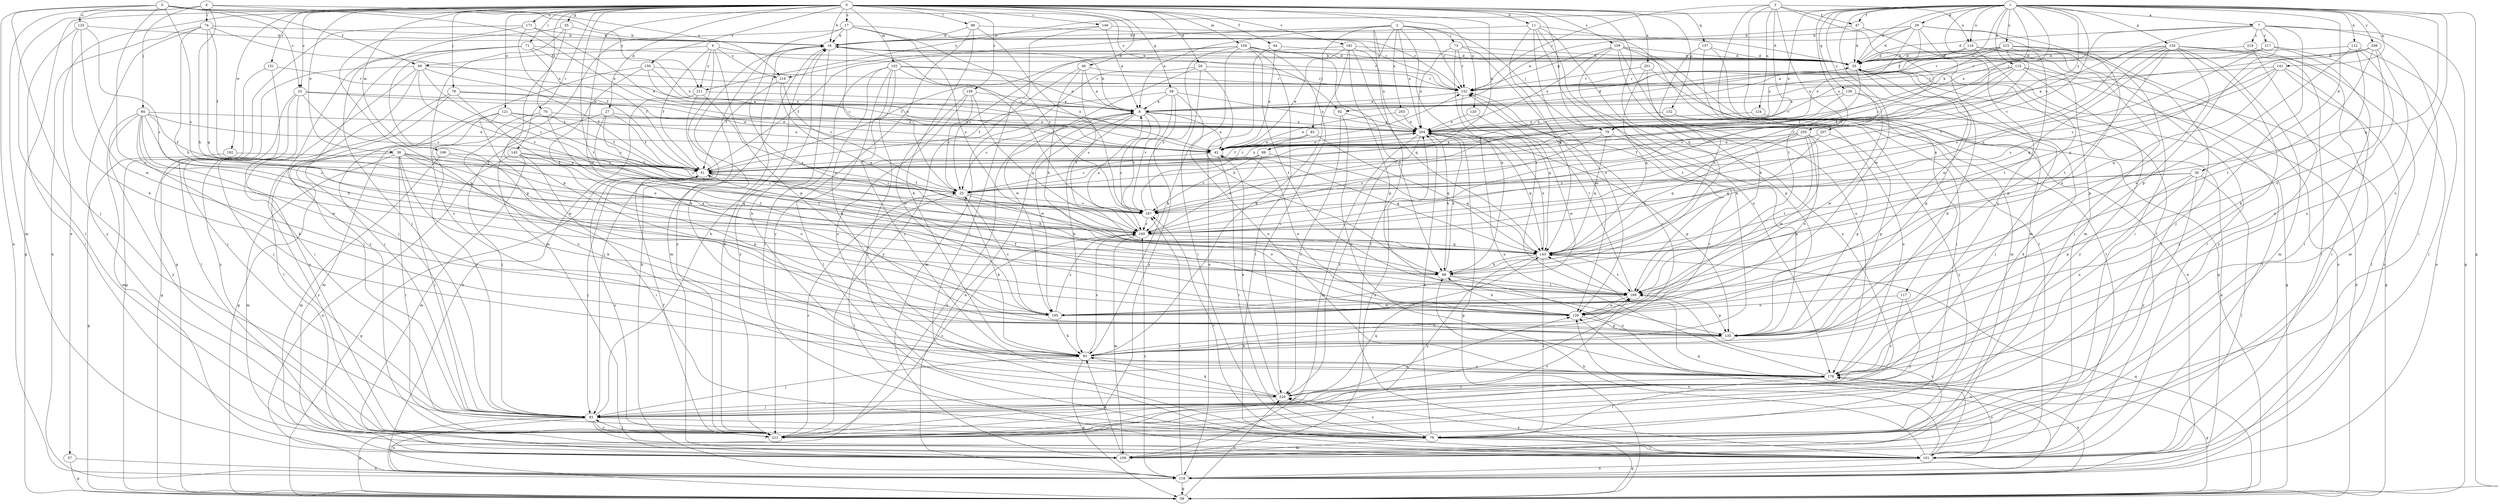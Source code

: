 strict digraph  {
0;
1;
2;
3;
4;
5;
6;
7;
8;
11;
16;
17;
23;
25;
26;
27;
29;
30;
33;
37;
38;
42;
44;
46;
47;
49;
51;
55;
58;
59;
68;
70;
71;
73;
74;
76;
78;
79;
83;
84;
85;
88;
92;
93;
98;
101;
102;
104;
106;
109;
112;
115;
116;
117;
118;
120;
121;
124;
125;
126;
132;
134;
135;
137;
138;
141;
143;
145;
146;
151;
152;
156;
158;
159;
160;
169;
171;
178;
181;
187;
192;
195;
201;
203;
204;
205;
207;
208;
211;
212;
215;
216;
217;
219;
220;
0 -> 11  [label=b];
0 -> 16  [label=b];
0 -> 17  [label=c];
0 -> 23  [label=c];
0 -> 26  [label=d];
0 -> 27  [label=d];
0 -> 37  [label=e];
0 -> 38  [label=e];
0 -> 44  [label=f];
0 -> 46  [label=f];
0 -> 55  [label=g];
0 -> 58  [label=g];
0 -> 59  [label=g];
0 -> 68  [label=h];
0 -> 70  [label=i];
0 -> 71  [label=i];
0 -> 78  [label=j];
0 -> 79  [label=j];
0 -> 88  [label=k];
0 -> 98  [label=l];
0 -> 102  [label=m];
0 -> 104  [label=m];
0 -> 106  [label=m];
0 -> 120  [label=o];
0 -> 121  [label=o];
0 -> 132  [label=p];
0 -> 137  [label=q];
0 -> 145  [label=r];
0 -> 146  [label=r];
0 -> 151  [label=r];
0 -> 156  [label=s];
0 -> 158  [label=s];
0 -> 159  [label=s];
0 -> 169  [label=t];
0 -> 171  [label=u];
0 -> 181  [label=v];
0 -> 192  [label=w];
0 -> 195  [label=w];
0 -> 201  [label=x];
1 -> 7  [label=a];
1 -> 29  [label=d];
1 -> 30  [label=d];
1 -> 33  [label=d];
1 -> 42  [label=e];
1 -> 47  [label=f];
1 -> 59  [label=g];
1 -> 79  [label=j];
1 -> 88  [label=k];
1 -> 92  [label=k];
1 -> 109  [label=m];
1 -> 112  [label=n];
1 -> 115  [label=n];
1 -> 116  [label=n];
1 -> 134  [label=p];
1 -> 138  [label=q];
1 -> 141  [label=q];
1 -> 143  [label=q];
1 -> 169  [label=t];
1 -> 178  [label=u];
1 -> 187  [label=v];
1 -> 195  [label=w];
1 -> 205  [label=y];
1 -> 207  [label=y];
1 -> 208  [label=y];
1 -> 211  [label=y];
1 -> 215  [label=z];
2 -> 8  [label=a];
2 -> 73  [label=i];
2 -> 79  [label=j];
2 -> 83  [label=j];
2 -> 101  [label=l];
2 -> 152  [label=r];
2 -> 169  [label=t];
2 -> 203  [label=x];
2 -> 204  [label=x];
2 -> 216  [label=z];
3 -> 47  [label=f];
3 -> 101  [label=l];
3 -> 109  [label=m];
3 -> 116  [label=n];
3 -> 117  [label=n];
3 -> 124  [label=o];
3 -> 152  [label=r];
3 -> 160  [label=s];
3 -> 187  [label=v];
4 -> 42  [label=e];
4 -> 68  [label=h];
4 -> 74  [label=i];
4 -> 84  [label=j];
4 -> 101  [label=l];
4 -> 109  [label=m];
4 -> 216  [label=z];
5 -> 23  [label=c];
5 -> 49  [label=f];
5 -> 85  [label=j];
5 -> 92  [label=k];
5 -> 118  [label=n];
5 -> 125  [label=o];
5 -> 126  [label=o];
5 -> 160  [label=s];
5 -> 211  [label=y];
6 -> 49  [label=f];
6 -> 51  [label=f];
6 -> 93  [label=k];
6 -> 135  [label=p];
6 -> 152  [label=r];
6 -> 211  [label=y];
6 -> 216  [label=z];
7 -> 33  [label=d];
7 -> 42  [label=e];
7 -> 59  [label=g];
7 -> 76  [label=i];
7 -> 85  [label=j];
7 -> 135  [label=p];
7 -> 204  [label=x];
7 -> 217  [label=z];
7 -> 219  [label=z];
8 -> 16  [label=b];
8 -> 25  [label=c];
8 -> 33  [label=d];
8 -> 42  [label=e];
8 -> 93  [label=k];
8 -> 160  [label=s];
8 -> 187  [label=v];
8 -> 195  [label=w];
8 -> 204  [label=x];
11 -> 16  [label=b];
11 -> 93  [label=k];
11 -> 101  [label=l];
11 -> 126  [label=o];
11 -> 143  [label=q];
11 -> 178  [label=u];
11 -> 212  [label=y];
16 -> 33  [label=d];
16 -> 76  [label=i];
16 -> 109  [label=m];
16 -> 187  [label=v];
16 -> 212  [label=y];
17 -> 16  [label=b];
17 -> 25  [label=c];
17 -> 109  [label=m];
17 -> 126  [label=o];
17 -> 152  [label=r];
17 -> 160  [label=s];
17 -> 187  [label=v];
23 -> 8  [label=a];
23 -> 25  [label=c];
23 -> 42  [label=e];
23 -> 59  [label=g];
23 -> 85  [label=j];
23 -> 212  [label=y];
25 -> 51  [label=f];
25 -> 93  [label=k];
25 -> 101  [label=l];
25 -> 126  [label=o];
25 -> 187  [label=v];
26 -> 68  [label=h];
26 -> 76  [label=i];
26 -> 109  [label=m];
26 -> 152  [label=r];
26 -> 195  [label=w];
27 -> 51  [label=f];
27 -> 85  [label=j];
27 -> 160  [label=s];
27 -> 169  [label=t];
27 -> 204  [label=x];
29 -> 8  [label=a];
29 -> 16  [label=b];
29 -> 25  [label=c];
29 -> 33  [label=d];
29 -> 42  [label=e];
29 -> 76  [label=i];
29 -> 101  [label=l];
29 -> 195  [label=w];
30 -> 25  [label=c];
30 -> 101  [label=l];
30 -> 135  [label=p];
30 -> 160  [label=s];
30 -> 178  [label=u];
30 -> 212  [label=y];
33 -> 16  [label=b];
33 -> 51  [label=f];
33 -> 59  [label=g];
33 -> 135  [label=p];
33 -> 152  [label=r];
37 -> 59  [label=g];
37 -> 118  [label=n];
38 -> 51  [label=f];
38 -> 76  [label=i];
38 -> 85  [label=j];
38 -> 93  [label=k];
38 -> 109  [label=m];
38 -> 126  [label=o];
38 -> 143  [label=q];
38 -> 187  [label=v];
38 -> 212  [label=y];
42 -> 51  [label=f];
42 -> 76  [label=i];
42 -> 143  [label=q];
44 -> 33  [label=d];
44 -> 42  [label=e];
44 -> 118  [label=n];
46 -> 8  [label=a];
46 -> 68  [label=h];
46 -> 152  [label=r];
46 -> 160  [label=s];
46 -> 212  [label=y];
47 -> 16  [label=b];
47 -> 33  [label=d];
47 -> 178  [label=u];
49 -> 25  [label=c];
49 -> 51  [label=f];
49 -> 76  [label=i];
49 -> 85  [label=j];
49 -> 101  [label=l];
49 -> 152  [label=r];
49 -> 187  [label=v];
51 -> 25  [label=c];
51 -> 59  [label=g];
51 -> 68  [label=h];
51 -> 85  [label=j];
51 -> 204  [label=x];
51 -> 212  [label=y];
55 -> 16  [label=b];
55 -> 85  [label=j];
55 -> 135  [label=p];
55 -> 220  [label=z];
58 -> 8  [label=a];
58 -> 51  [label=f];
58 -> 178  [label=u];
58 -> 187  [label=v];
58 -> 204  [label=x];
58 -> 212  [label=y];
59 -> 8  [label=a];
59 -> 33  [label=d];
59 -> 143  [label=q];
59 -> 220  [label=z];
68 -> 169  [label=t];
68 -> 178  [label=u];
68 -> 204  [label=x];
70 -> 51  [label=f];
70 -> 85  [label=j];
70 -> 169  [label=t];
70 -> 178  [label=u];
70 -> 204  [label=x];
71 -> 33  [label=d];
71 -> 51  [label=f];
71 -> 85  [label=j];
71 -> 135  [label=p];
71 -> 204  [label=x];
71 -> 212  [label=y];
73 -> 33  [label=d];
73 -> 68  [label=h];
73 -> 126  [label=o];
73 -> 152  [label=r];
73 -> 204  [label=x];
74 -> 16  [label=b];
74 -> 51  [label=f];
74 -> 68  [label=h];
74 -> 118  [label=n];
74 -> 143  [label=q];
74 -> 204  [label=x];
74 -> 212  [label=y];
76 -> 33  [label=d];
76 -> 59  [label=g];
76 -> 101  [label=l];
76 -> 109  [label=m];
76 -> 187  [label=v];
76 -> 204  [label=x];
76 -> 220  [label=z];
78 -> 8  [label=a];
78 -> 42  [label=e];
78 -> 101  [label=l];
78 -> 160  [label=s];
78 -> 212  [label=y];
79 -> 42  [label=e];
79 -> 135  [label=p];
79 -> 143  [label=q];
79 -> 160  [label=s];
83 -> 42  [label=e];
83 -> 51  [label=f];
83 -> 143  [label=q];
84 -> 42  [label=e];
84 -> 51  [label=f];
84 -> 68  [label=h];
84 -> 93  [label=k];
84 -> 109  [label=m];
84 -> 160  [label=s];
84 -> 195  [label=w];
84 -> 204  [label=x];
84 -> 212  [label=y];
85 -> 16  [label=b];
85 -> 59  [label=g];
85 -> 76  [label=i];
85 -> 101  [label=l];
85 -> 118  [label=n];
85 -> 126  [label=o];
85 -> 143  [label=q];
85 -> 212  [label=y];
88 -> 25  [label=c];
88 -> 51  [label=f];
88 -> 143  [label=q];
88 -> 160  [label=s];
88 -> 187  [label=v];
92 -> 178  [label=u];
92 -> 204  [label=x];
92 -> 220  [label=z];
93 -> 33  [label=d];
93 -> 59  [label=g];
93 -> 85  [label=j];
93 -> 152  [label=r];
93 -> 160  [label=s];
93 -> 169  [label=t];
93 -> 178  [label=u];
98 -> 16  [label=b];
98 -> 93  [label=k];
98 -> 152  [label=r];
98 -> 187  [label=v];
98 -> 212  [label=y];
101 -> 68  [label=h];
101 -> 118  [label=n];
101 -> 126  [label=o];
101 -> 143  [label=q];
101 -> 178  [label=u];
101 -> 220  [label=z];
102 -> 8  [label=a];
102 -> 42  [label=e];
102 -> 76  [label=i];
102 -> 93  [label=k];
102 -> 101  [label=l];
102 -> 152  [label=r];
102 -> 212  [label=y];
102 -> 220  [label=z];
104 -> 25  [label=c];
104 -> 33  [label=d];
104 -> 51  [label=f];
104 -> 68  [label=h];
104 -> 93  [label=k];
104 -> 101  [label=l];
104 -> 160  [label=s];
104 -> 169  [label=t];
104 -> 220  [label=z];
106 -> 51  [label=f];
106 -> 109  [label=m];
106 -> 143  [label=q];
109 -> 93  [label=k];
109 -> 169  [label=t];
109 -> 204  [label=x];
112 -> 33  [label=d];
112 -> 93  [label=k];
112 -> 118  [label=n];
112 -> 126  [label=o];
112 -> 178  [label=u];
115 -> 8  [label=a];
115 -> 51  [label=f];
115 -> 59  [label=g];
115 -> 101  [label=l];
115 -> 152  [label=r];
115 -> 187  [label=v];
115 -> 212  [label=y];
116 -> 33  [label=d];
116 -> 76  [label=i];
116 -> 85  [label=j];
116 -> 135  [label=p];
116 -> 204  [label=x];
117 -> 126  [label=o];
117 -> 212  [label=y];
117 -> 220  [label=z];
118 -> 8  [label=a];
118 -> 16  [label=b];
118 -> 59  [label=g];
118 -> 126  [label=o];
118 -> 160  [label=s];
118 -> 178  [label=u];
118 -> 187  [label=v];
120 -> 195  [label=w];
120 -> 204  [label=x];
121 -> 25  [label=c];
121 -> 42  [label=e];
121 -> 59  [label=g];
121 -> 109  [label=m];
121 -> 195  [label=w];
121 -> 204  [label=x];
124 -> 118  [label=n];
124 -> 204  [label=x];
125 -> 16  [label=b];
125 -> 93  [label=k];
125 -> 101  [label=l];
125 -> 160  [label=s];
125 -> 195  [label=w];
126 -> 42  [label=e];
126 -> 51  [label=f];
126 -> 68  [label=h];
126 -> 135  [label=p];
132 -> 178  [label=u];
132 -> 204  [label=x];
132 -> 212  [label=y];
134 -> 33  [label=d];
134 -> 101  [label=l];
134 -> 109  [label=m];
134 -> 118  [label=n];
134 -> 135  [label=p];
134 -> 143  [label=q];
134 -> 152  [label=r];
134 -> 160  [label=s];
134 -> 169  [label=t];
134 -> 187  [label=v];
134 -> 212  [label=y];
135 -> 93  [label=k];
137 -> 33  [label=d];
137 -> 68  [label=h];
137 -> 76  [label=i];
137 -> 109  [label=m];
138 -> 8  [label=a];
138 -> 25  [label=c];
138 -> 85  [label=j];
138 -> 195  [label=w];
141 -> 25  [label=c];
141 -> 76  [label=i];
141 -> 101  [label=l];
141 -> 143  [label=q];
141 -> 152  [label=r];
141 -> 160  [label=s];
143 -> 68  [label=h];
143 -> 76  [label=i];
143 -> 169  [label=t];
143 -> 204  [label=x];
143 -> 212  [label=y];
145 -> 51  [label=f];
145 -> 76  [label=i];
145 -> 109  [label=m];
145 -> 118  [label=n];
145 -> 135  [label=p];
145 -> 187  [label=v];
146 -> 8  [label=a];
146 -> 16  [label=b];
146 -> 33  [label=d];
146 -> 76  [label=i];
151 -> 59  [label=g];
151 -> 85  [label=j];
151 -> 152  [label=r];
152 -> 8  [label=a];
152 -> 143  [label=q];
156 -> 8  [label=a];
156 -> 25  [label=c];
156 -> 143  [label=q];
156 -> 178  [label=u];
156 -> 195  [label=w];
158 -> 42  [label=e];
158 -> 85  [label=j];
158 -> 126  [label=o];
158 -> 152  [label=r];
158 -> 204  [label=x];
159 -> 33  [label=d];
159 -> 59  [label=g];
159 -> 101  [label=l];
159 -> 135  [label=p];
159 -> 152  [label=r];
159 -> 169  [label=t];
159 -> 178  [label=u];
159 -> 204  [label=x];
160 -> 8  [label=a];
160 -> 109  [label=m];
160 -> 143  [label=q];
169 -> 126  [label=o];
169 -> 135  [label=p];
169 -> 152  [label=r];
169 -> 195  [label=w];
171 -> 16  [label=b];
171 -> 42  [label=e];
171 -> 51  [label=f];
171 -> 59  [label=g];
171 -> 135  [label=p];
178 -> 16  [label=b];
178 -> 59  [label=g];
178 -> 76  [label=i];
178 -> 204  [label=x];
178 -> 220  [label=z];
181 -> 33  [label=d];
181 -> 42  [label=e];
181 -> 51  [label=f];
181 -> 93  [label=k];
181 -> 135  [label=p];
181 -> 143  [label=q];
181 -> 204  [label=x];
187 -> 152  [label=r];
187 -> 160  [label=s];
192 -> 51  [label=f];
192 -> 59  [label=g];
195 -> 25  [label=c];
195 -> 93  [label=k];
195 -> 160  [label=s];
201 -> 68  [label=h];
201 -> 118  [label=n];
201 -> 143  [label=q];
201 -> 152  [label=r];
203 -> 42  [label=e];
203 -> 204  [label=x];
204 -> 42  [label=e];
204 -> 59  [label=g];
204 -> 68  [label=h];
204 -> 109  [label=m];
204 -> 135  [label=p];
204 -> 143  [label=q];
204 -> 220  [label=z];
205 -> 25  [label=c];
205 -> 42  [label=e];
205 -> 126  [label=o];
205 -> 135  [label=p];
205 -> 143  [label=q];
205 -> 160  [label=s];
205 -> 169  [label=t];
205 -> 195  [label=w];
207 -> 42  [label=e];
207 -> 51  [label=f];
207 -> 135  [label=p];
207 -> 143  [label=q];
208 -> 33  [label=d];
208 -> 126  [label=o];
208 -> 143  [label=q];
208 -> 169  [label=t];
208 -> 178  [label=u];
208 -> 204  [label=x];
211 -> 8  [label=a];
211 -> 85  [label=j];
211 -> 118  [label=n];
211 -> 160  [label=s];
212 -> 16  [label=b];
212 -> 25  [label=c];
212 -> 51  [label=f];
212 -> 85  [label=j];
212 -> 160  [label=s];
212 -> 169  [label=t];
215 -> 8  [label=a];
215 -> 33  [label=d];
215 -> 118  [label=n];
215 -> 126  [label=o];
215 -> 152  [label=r];
215 -> 169  [label=t];
215 -> 187  [label=v];
215 -> 204  [label=x];
216 -> 25  [label=c];
216 -> 51  [label=f];
216 -> 143  [label=q];
217 -> 33  [label=d];
217 -> 76  [label=i];
217 -> 101  [label=l];
217 -> 152  [label=r];
217 -> 160  [label=s];
219 -> 33  [label=d];
219 -> 109  [label=m];
219 -> 212  [label=y];
220 -> 42  [label=e];
220 -> 85  [label=j];
220 -> 93  [label=k];
220 -> 152  [label=r];
}
